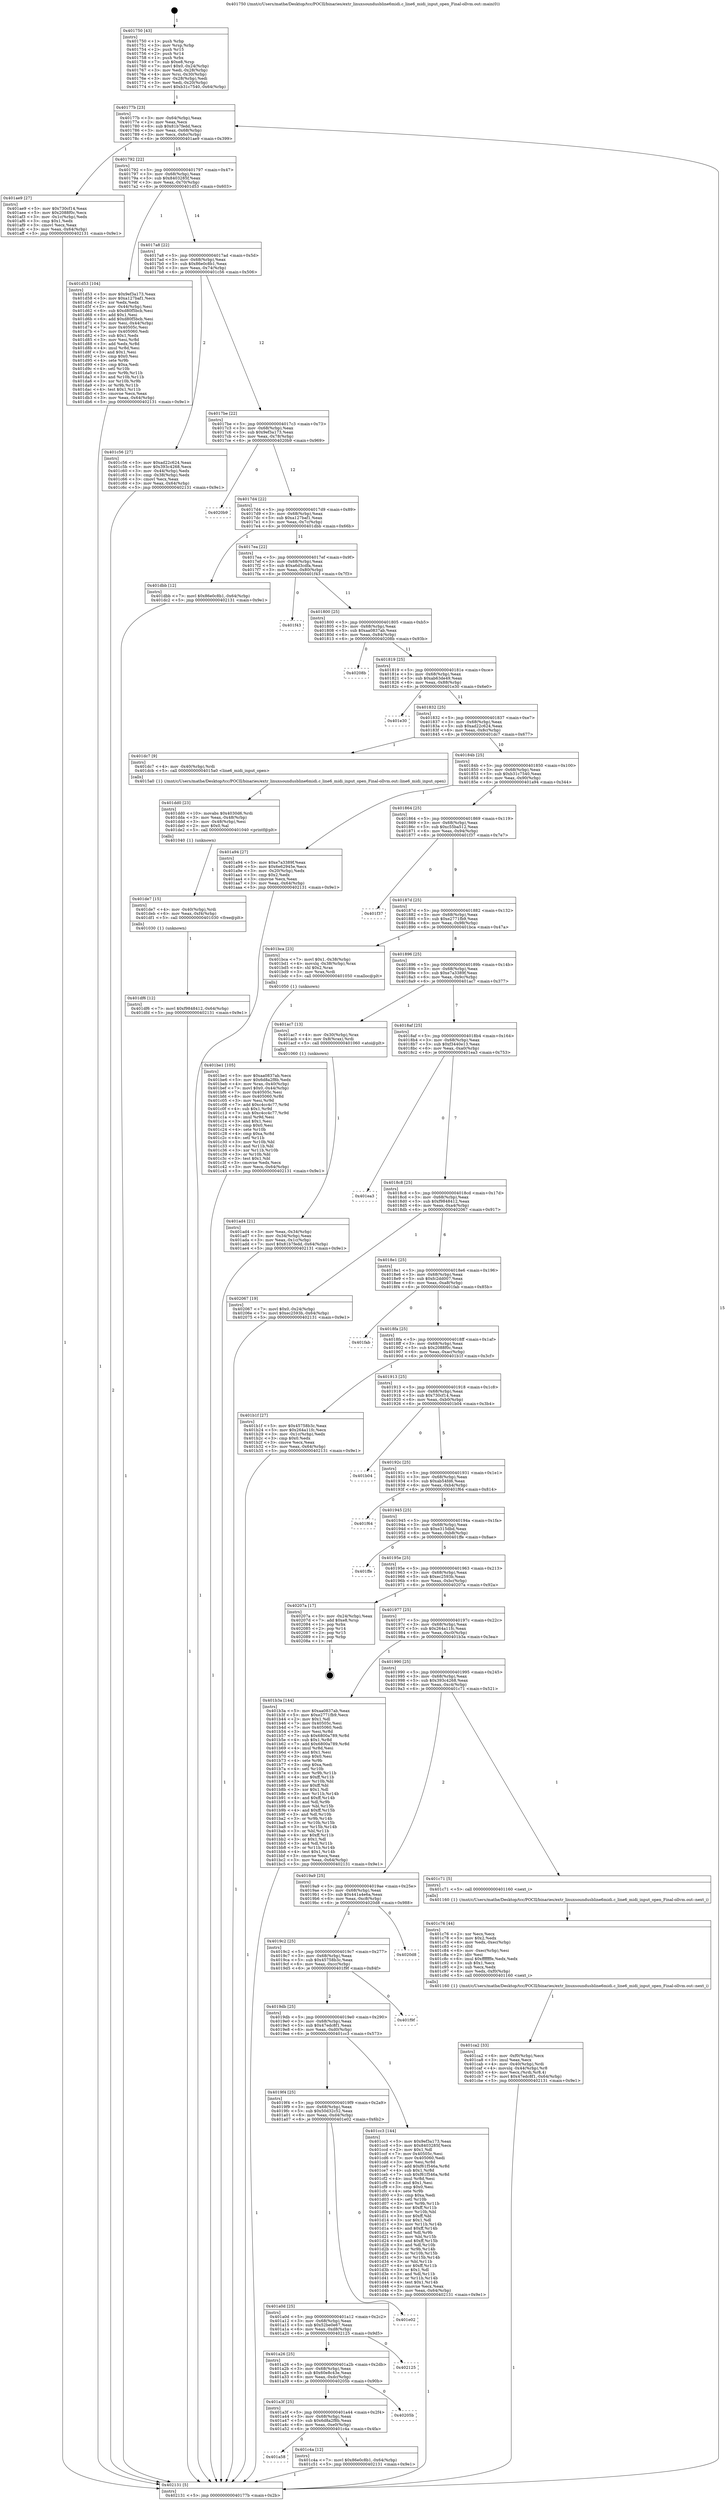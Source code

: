 digraph "0x401750" {
  label = "0x401750 (/mnt/c/Users/mathe/Desktop/tcc/POCII/binaries/extr_linuxsoundusbline6midi.c_line6_midi_input_open_Final-ollvm.out::main(0))"
  labelloc = "t"
  node[shape=record]

  Entry [label="",width=0.3,height=0.3,shape=circle,fillcolor=black,style=filled]
  "0x40177b" [label="{
     0x40177b [23]\l
     | [instrs]\l
     &nbsp;&nbsp;0x40177b \<+3\>: mov -0x64(%rbp),%eax\l
     &nbsp;&nbsp;0x40177e \<+2\>: mov %eax,%ecx\l
     &nbsp;&nbsp;0x401780 \<+6\>: sub $0x81b7fedd,%ecx\l
     &nbsp;&nbsp;0x401786 \<+3\>: mov %eax,-0x68(%rbp)\l
     &nbsp;&nbsp;0x401789 \<+3\>: mov %ecx,-0x6c(%rbp)\l
     &nbsp;&nbsp;0x40178c \<+6\>: je 0000000000401ae9 \<main+0x399\>\l
  }"]
  "0x401ae9" [label="{
     0x401ae9 [27]\l
     | [instrs]\l
     &nbsp;&nbsp;0x401ae9 \<+5\>: mov $0x730cf14,%eax\l
     &nbsp;&nbsp;0x401aee \<+5\>: mov $0x2088f0c,%ecx\l
     &nbsp;&nbsp;0x401af3 \<+3\>: mov -0x1c(%rbp),%edx\l
     &nbsp;&nbsp;0x401af6 \<+3\>: cmp $0x1,%edx\l
     &nbsp;&nbsp;0x401af9 \<+3\>: cmovl %ecx,%eax\l
     &nbsp;&nbsp;0x401afc \<+3\>: mov %eax,-0x64(%rbp)\l
     &nbsp;&nbsp;0x401aff \<+5\>: jmp 0000000000402131 \<main+0x9e1\>\l
  }"]
  "0x401792" [label="{
     0x401792 [22]\l
     | [instrs]\l
     &nbsp;&nbsp;0x401792 \<+5\>: jmp 0000000000401797 \<main+0x47\>\l
     &nbsp;&nbsp;0x401797 \<+3\>: mov -0x68(%rbp),%eax\l
     &nbsp;&nbsp;0x40179a \<+5\>: sub $0x8403285f,%eax\l
     &nbsp;&nbsp;0x40179f \<+3\>: mov %eax,-0x70(%rbp)\l
     &nbsp;&nbsp;0x4017a2 \<+6\>: je 0000000000401d53 \<main+0x603\>\l
  }"]
  Exit [label="",width=0.3,height=0.3,shape=circle,fillcolor=black,style=filled,peripheries=2]
  "0x401d53" [label="{
     0x401d53 [104]\l
     | [instrs]\l
     &nbsp;&nbsp;0x401d53 \<+5\>: mov $0x9ef3a173,%eax\l
     &nbsp;&nbsp;0x401d58 \<+5\>: mov $0xa127baf1,%ecx\l
     &nbsp;&nbsp;0x401d5d \<+2\>: xor %edx,%edx\l
     &nbsp;&nbsp;0x401d5f \<+3\>: mov -0x44(%rbp),%esi\l
     &nbsp;&nbsp;0x401d62 \<+6\>: sub $0xd80f5bcb,%esi\l
     &nbsp;&nbsp;0x401d68 \<+3\>: add $0x1,%esi\l
     &nbsp;&nbsp;0x401d6b \<+6\>: add $0xd80f5bcb,%esi\l
     &nbsp;&nbsp;0x401d71 \<+3\>: mov %esi,-0x44(%rbp)\l
     &nbsp;&nbsp;0x401d74 \<+7\>: mov 0x40505c,%esi\l
     &nbsp;&nbsp;0x401d7b \<+7\>: mov 0x405060,%edi\l
     &nbsp;&nbsp;0x401d82 \<+3\>: sub $0x1,%edx\l
     &nbsp;&nbsp;0x401d85 \<+3\>: mov %esi,%r8d\l
     &nbsp;&nbsp;0x401d88 \<+3\>: add %edx,%r8d\l
     &nbsp;&nbsp;0x401d8b \<+4\>: imul %r8d,%esi\l
     &nbsp;&nbsp;0x401d8f \<+3\>: and $0x1,%esi\l
     &nbsp;&nbsp;0x401d92 \<+3\>: cmp $0x0,%esi\l
     &nbsp;&nbsp;0x401d95 \<+4\>: sete %r9b\l
     &nbsp;&nbsp;0x401d99 \<+3\>: cmp $0xa,%edi\l
     &nbsp;&nbsp;0x401d9c \<+4\>: setl %r10b\l
     &nbsp;&nbsp;0x401da0 \<+3\>: mov %r9b,%r11b\l
     &nbsp;&nbsp;0x401da3 \<+3\>: and %r10b,%r11b\l
     &nbsp;&nbsp;0x401da6 \<+3\>: xor %r10b,%r9b\l
     &nbsp;&nbsp;0x401da9 \<+3\>: or %r9b,%r11b\l
     &nbsp;&nbsp;0x401dac \<+4\>: test $0x1,%r11b\l
     &nbsp;&nbsp;0x401db0 \<+3\>: cmovne %ecx,%eax\l
     &nbsp;&nbsp;0x401db3 \<+3\>: mov %eax,-0x64(%rbp)\l
     &nbsp;&nbsp;0x401db6 \<+5\>: jmp 0000000000402131 \<main+0x9e1\>\l
  }"]
  "0x4017a8" [label="{
     0x4017a8 [22]\l
     | [instrs]\l
     &nbsp;&nbsp;0x4017a8 \<+5\>: jmp 00000000004017ad \<main+0x5d\>\l
     &nbsp;&nbsp;0x4017ad \<+3\>: mov -0x68(%rbp),%eax\l
     &nbsp;&nbsp;0x4017b0 \<+5\>: sub $0x86e0c8b1,%eax\l
     &nbsp;&nbsp;0x4017b5 \<+3\>: mov %eax,-0x74(%rbp)\l
     &nbsp;&nbsp;0x4017b8 \<+6\>: je 0000000000401c56 \<main+0x506\>\l
  }"]
  "0x401df6" [label="{
     0x401df6 [12]\l
     | [instrs]\l
     &nbsp;&nbsp;0x401df6 \<+7\>: movl $0xf9848412,-0x64(%rbp)\l
     &nbsp;&nbsp;0x401dfd \<+5\>: jmp 0000000000402131 \<main+0x9e1\>\l
  }"]
  "0x401c56" [label="{
     0x401c56 [27]\l
     | [instrs]\l
     &nbsp;&nbsp;0x401c56 \<+5\>: mov $0xad22c624,%eax\l
     &nbsp;&nbsp;0x401c5b \<+5\>: mov $0x393c4268,%ecx\l
     &nbsp;&nbsp;0x401c60 \<+3\>: mov -0x44(%rbp),%edx\l
     &nbsp;&nbsp;0x401c63 \<+3\>: cmp -0x38(%rbp),%edx\l
     &nbsp;&nbsp;0x401c66 \<+3\>: cmovl %ecx,%eax\l
     &nbsp;&nbsp;0x401c69 \<+3\>: mov %eax,-0x64(%rbp)\l
     &nbsp;&nbsp;0x401c6c \<+5\>: jmp 0000000000402131 \<main+0x9e1\>\l
  }"]
  "0x4017be" [label="{
     0x4017be [22]\l
     | [instrs]\l
     &nbsp;&nbsp;0x4017be \<+5\>: jmp 00000000004017c3 \<main+0x73\>\l
     &nbsp;&nbsp;0x4017c3 \<+3\>: mov -0x68(%rbp),%eax\l
     &nbsp;&nbsp;0x4017c6 \<+5\>: sub $0x9ef3a173,%eax\l
     &nbsp;&nbsp;0x4017cb \<+3\>: mov %eax,-0x78(%rbp)\l
     &nbsp;&nbsp;0x4017ce \<+6\>: je 00000000004020b9 \<main+0x969\>\l
  }"]
  "0x401de7" [label="{
     0x401de7 [15]\l
     | [instrs]\l
     &nbsp;&nbsp;0x401de7 \<+4\>: mov -0x40(%rbp),%rdi\l
     &nbsp;&nbsp;0x401deb \<+6\>: mov %eax,-0xf4(%rbp)\l
     &nbsp;&nbsp;0x401df1 \<+5\>: call 0000000000401030 \<free@plt\>\l
     | [calls]\l
     &nbsp;&nbsp;0x401030 \{1\} (unknown)\l
  }"]
  "0x4020b9" [label="{
     0x4020b9\l
  }", style=dashed]
  "0x4017d4" [label="{
     0x4017d4 [22]\l
     | [instrs]\l
     &nbsp;&nbsp;0x4017d4 \<+5\>: jmp 00000000004017d9 \<main+0x89\>\l
     &nbsp;&nbsp;0x4017d9 \<+3\>: mov -0x68(%rbp),%eax\l
     &nbsp;&nbsp;0x4017dc \<+5\>: sub $0xa127baf1,%eax\l
     &nbsp;&nbsp;0x4017e1 \<+3\>: mov %eax,-0x7c(%rbp)\l
     &nbsp;&nbsp;0x4017e4 \<+6\>: je 0000000000401dbb \<main+0x66b\>\l
  }"]
  "0x401dd0" [label="{
     0x401dd0 [23]\l
     | [instrs]\l
     &nbsp;&nbsp;0x401dd0 \<+10\>: movabs $0x4030d6,%rdi\l
     &nbsp;&nbsp;0x401dda \<+3\>: mov %eax,-0x48(%rbp)\l
     &nbsp;&nbsp;0x401ddd \<+3\>: mov -0x48(%rbp),%esi\l
     &nbsp;&nbsp;0x401de0 \<+2\>: mov $0x0,%al\l
     &nbsp;&nbsp;0x401de2 \<+5\>: call 0000000000401040 \<printf@plt\>\l
     | [calls]\l
     &nbsp;&nbsp;0x401040 \{1\} (unknown)\l
  }"]
  "0x401dbb" [label="{
     0x401dbb [12]\l
     | [instrs]\l
     &nbsp;&nbsp;0x401dbb \<+7\>: movl $0x86e0c8b1,-0x64(%rbp)\l
     &nbsp;&nbsp;0x401dc2 \<+5\>: jmp 0000000000402131 \<main+0x9e1\>\l
  }"]
  "0x4017ea" [label="{
     0x4017ea [22]\l
     | [instrs]\l
     &nbsp;&nbsp;0x4017ea \<+5\>: jmp 00000000004017ef \<main+0x9f\>\l
     &nbsp;&nbsp;0x4017ef \<+3\>: mov -0x68(%rbp),%eax\l
     &nbsp;&nbsp;0x4017f2 \<+5\>: sub $0xa6d3cdfa,%eax\l
     &nbsp;&nbsp;0x4017f7 \<+3\>: mov %eax,-0x80(%rbp)\l
     &nbsp;&nbsp;0x4017fa \<+6\>: je 0000000000401f43 \<main+0x7f3\>\l
  }"]
  "0x401ca2" [label="{
     0x401ca2 [33]\l
     | [instrs]\l
     &nbsp;&nbsp;0x401ca2 \<+6\>: mov -0xf0(%rbp),%ecx\l
     &nbsp;&nbsp;0x401ca8 \<+3\>: imul %eax,%ecx\l
     &nbsp;&nbsp;0x401cab \<+4\>: mov -0x40(%rbp),%rdi\l
     &nbsp;&nbsp;0x401caf \<+4\>: movslq -0x44(%rbp),%r8\l
     &nbsp;&nbsp;0x401cb3 \<+4\>: mov %ecx,(%rdi,%r8,4)\l
     &nbsp;&nbsp;0x401cb7 \<+7\>: movl $0x47edc8f1,-0x64(%rbp)\l
     &nbsp;&nbsp;0x401cbe \<+5\>: jmp 0000000000402131 \<main+0x9e1\>\l
  }"]
  "0x401f43" [label="{
     0x401f43\l
  }", style=dashed]
  "0x401800" [label="{
     0x401800 [25]\l
     | [instrs]\l
     &nbsp;&nbsp;0x401800 \<+5\>: jmp 0000000000401805 \<main+0xb5\>\l
     &nbsp;&nbsp;0x401805 \<+3\>: mov -0x68(%rbp),%eax\l
     &nbsp;&nbsp;0x401808 \<+5\>: sub $0xaa0837ab,%eax\l
     &nbsp;&nbsp;0x40180d \<+6\>: mov %eax,-0x84(%rbp)\l
     &nbsp;&nbsp;0x401813 \<+6\>: je 000000000040208b \<main+0x93b\>\l
  }"]
  "0x401c76" [label="{
     0x401c76 [44]\l
     | [instrs]\l
     &nbsp;&nbsp;0x401c76 \<+2\>: xor %ecx,%ecx\l
     &nbsp;&nbsp;0x401c78 \<+5\>: mov $0x2,%edx\l
     &nbsp;&nbsp;0x401c7d \<+6\>: mov %edx,-0xec(%rbp)\l
     &nbsp;&nbsp;0x401c83 \<+1\>: cltd\l
     &nbsp;&nbsp;0x401c84 \<+6\>: mov -0xec(%rbp),%esi\l
     &nbsp;&nbsp;0x401c8a \<+2\>: idiv %esi\l
     &nbsp;&nbsp;0x401c8c \<+6\>: imul $0xfffffffe,%edx,%edx\l
     &nbsp;&nbsp;0x401c92 \<+3\>: sub $0x1,%ecx\l
     &nbsp;&nbsp;0x401c95 \<+2\>: sub %ecx,%edx\l
     &nbsp;&nbsp;0x401c97 \<+6\>: mov %edx,-0xf0(%rbp)\l
     &nbsp;&nbsp;0x401c9d \<+5\>: call 0000000000401160 \<next_i\>\l
     | [calls]\l
     &nbsp;&nbsp;0x401160 \{1\} (/mnt/c/Users/mathe/Desktop/tcc/POCII/binaries/extr_linuxsoundusbline6midi.c_line6_midi_input_open_Final-ollvm.out::next_i)\l
  }"]
  "0x40208b" [label="{
     0x40208b\l
  }", style=dashed]
  "0x401819" [label="{
     0x401819 [25]\l
     | [instrs]\l
     &nbsp;&nbsp;0x401819 \<+5\>: jmp 000000000040181e \<main+0xce\>\l
     &nbsp;&nbsp;0x40181e \<+3\>: mov -0x68(%rbp),%eax\l
     &nbsp;&nbsp;0x401821 \<+5\>: sub $0xab63de49,%eax\l
     &nbsp;&nbsp;0x401826 \<+6\>: mov %eax,-0x88(%rbp)\l
     &nbsp;&nbsp;0x40182c \<+6\>: je 0000000000401e30 \<main+0x6e0\>\l
  }"]
  "0x401a58" [label="{
     0x401a58\l
  }", style=dashed]
  "0x401e30" [label="{
     0x401e30\l
  }", style=dashed]
  "0x401832" [label="{
     0x401832 [25]\l
     | [instrs]\l
     &nbsp;&nbsp;0x401832 \<+5\>: jmp 0000000000401837 \<main+0xe7\>\l
     &nbsp;&nbsp;0x401837 \<+3\>: mov -0x68(%rbp),%eax\l
     &nbsp;&nbsp;0x40183a \<+5\>: sub $0xad22c624,%eax\l
     &nbsp;&nbsp;0x40183f \<+6\>: mov %eax,-0x8c(%rbp)\l
     &nbsp;&nbsp;0x401845 \<+6\>: je 0000000000401dc7 \<main+0x677\>\l
  }"]
  "0x401c4a" [label="{
     0x401c4a [12]\l
     | [instrs]\l
     &nbsp;&nbsp;0x401c4a \<+7\>: movl $0x86e0c8b1,-0x64(%rbp)\l
     &nbsp;&nbsp;0x401c51 \<+5\>: jmp 0000000000402131 \<main+0x9e1\>\l
  }"]
  "0x401dc7" [label="{
     0x401dc7 [9]\l
     | [instrs]\l
     &nbsp;&nbsp;0x401dc7 \<+4\>: mov -0x40(%rbp),%rdi\l
     &nbsp;&nbsp;0x401dcb \<+5\>: call 00000000004015a0 \<line6_midi_input_open\>\l
     | [calls]\l
     &nbsp;&nbsp;0x4015a0 \{1\} (/mnt/c/Users/mathe/Desktop/tcc/POCII/binaries/extr_linuxsoundusbline6midi.c_line6_midi_input_open_Final-ollvm.out::line6_midi_input_open)\l
  }"]
  "0x40184b" [label="{
     0x40184b [25]\l
     | [instrs]\l
     &nbsp;&nbsp;0x40184b \<+5\>: jmp 0000000000401850 \<main+0x100\>\l
     &nbsp;&nbsp;0x401850 \<+3\>: mov -0x68(%rbp),%eax\l
     &nbsp;&nbsp;0x401853 \<+5\>: sub $0xb31c7540,%eax\l
     &nbsp;&nbsp;0x401858 \<+6\>: mov %eax,-0x90(%rbp)\l
     &nbsp;&nbsp;0x40185e \<+6\>: je 0000000000401a94 \<main+0x344\>\l
  }"]
  "0x401a3f" [label="{
     0x401a3f [25]\l
     | [instrs]\l
     &nbsp;&nbsp;0x401a3f \<+5\>: jmp 0000000000401a44 \<main+0x2f4\>\l
     &nbsp;&nbsp;0x401a44 \<+3\>: mov -0x68(%rbp),%eax\l
     &nbsp;&nbsp;0x401a47 \<+5\>: sub $0x6d8a2f8b,%eax\l
     &nbsp;&nbsp;0x401a4c \<+6\>: mov %eax,-0xe0(%rbp)\l
     &nbsp;&nbsp;0x401a52 \<+6\>: je 0000000000401c4a \<main+0x4fa\>\l
  }"]
  "0x401a94" [label="{
     0x401a94 [27]\l
     | [instrs]\l
     &nbsp;&nbsp;0x401a94 \<+5\>: mov $0xe7a3389f,%eax\l
     &nbsp;&nbsp;0x401a99 \<+5\>: mov $0x6e62945e,%ecx\l
     &nbsp;&nbsp;0x401a9e \<+3\>: mov -0x20(%rbp),%edx\l
     &nbsp;&nbsp;0x401aa1 \<+3\>: cmp $0x2,%edx\l
     &nbsp;&nbsp;0x401aa4 \<+3\>: cmovne %ecx,%eax\l
     &nbsp;&nbsp;0x401aa7 \<+3\>: mov %eax,-0x64(%rbp)\l
     &nbsp;&nbsp;0x401aaa \<+5\>: jmp 0000000000402131 \<main+0x9e1\>\l
  }"]
  "0x401864" [label="{
     0x401864 [25]\l
     | [instrs]\l
     &nbsp;&nbsp;0x401864 \<+5\>: jmp 0000000000401869 \<main+0x119\>\l
     &nbsp;&nbsp;0x401869 \<+3\>: mov -0x68(%rbp),%eax\l
     &nbsp;&nbsp;0x40186c \<+5\>: sub $0xc55ba512,%eax\l
     &nbsp;&nbsp;0x401871 \<+6\>: mov %eax,-0x94(%rbp)\l
     &nbsp;&nbsp;0x401877 \<+6\>: je 0000000000401f37 \<main+0x7e7\>\l
  }"]
  "0x402131" [label="{
     0x402131 [5]\l
     | [instrs]\l
     &nbsp;&nbsp;0x402131 \<+5\>: jmp 000000000040177b \<main+0x2b\>\l
  }"]
  "0x401750" [label="{
     0x401750 [43]\l
     | [instrs]\l
     &nbsp;&nbsp;0x401750 \<+1\>: push %rbp\l
     &nbsp;&nbsp;0x401751 \<+3\>: mov %rsp,%rbp\l
     &nbsp;&nbsp;0x401754 \<+2\>: push %r15\l
     &nbsp;&nbsp;0x401756 \<+2\>: push %r14\l
     &nbsp;&nbsp;0x401758 \<+1\>: push %rbx\l
     &nbsp;&nbsp;0x401759 \<+7\>: sub $0xe8,%rsp\l
     &nbsp;&nbsp;0x401760 \<+7\>: movl $0x0,-0x24(%rbp)\l
     &nbsp;&nbsp;0x401767 \<+3\>: mov %edi,-0x28(%rbp)\l
     &nbsp;&nbsp;0x40176a \<+4\>: mov %rsi,-0x30(%rbp)\l
     &nbsp;&nbsp;0x40176e \<+3\>: mov -0x28(%rbp),%edi\l
     &nbsp;&nbsp;0x401771 \<+3\>: mov %edi,-0x20(%rbp)\l
     &nbsp;&nbsp;0x401774 \<+7\>: movl $0xb31c7540,-0x64(%rbp)\l
  }"]
  "0x40205b" [label="{
     0x40205b\l
  }", style=dashed]
  "0x401f37" [label="{
     0x401f37\l
  }", style=dashed]
  "0x40187d" [label="{
     0x40187d [25]\l
     | [instrs]\l
     &nbsp;&nbsp;0x40187d \<+5\>: jmp 0000000000401882 \<main+0x132\>\l
     &nbsp;&nbsp;0x401882 \<+3\>: mov -0x68(%rbp),%eax\l
     &nbsp;&nbsp;0x401885 \<+5\>: sub $0xe2771fb9,%eax\l
     &nbsp;&nbsp;0x40188a \<+6\>: mov %eax,-0x98(%rbp)\l
     &nbsp;&nbsp;0x401890 \<+6\>: je 0000000000401bca \<main+0x47a\>\l
  }"]
  "0x401a26" [label="{
     0x401a26 [25]\l
     | [instrs]\l
     &nbsp;&nbsp;0x401a26 \<+5\>: jmp 0000000000401a2b \<main+0x2db\>\l
     &nbsp;&nbsp;0x401a2b \<+3\>: mov -0x68(%rbp),%eax\l
     &nbsp;&nbsp;0x401a2e \<+5\>: sub $0x60e8c43e,%eax\l
     &nbsp;&nbsp;0x401a33 \<+6\>: mov %eax,-0xdc(%rbp)\l
     &nbsp;&nbsp;0x401a39 \<+6\>: je 000000000040205b \<main+0x90b\>\l
  }"]
  "0x401bca" [label="{
     0x401bca [23]\l
     | [instrs]\l
     &nbsp;&nbsp;0x401bca \<+7\>: movl $0x1,-0x38(%rbp)\l
     &nbsp;&nbsp;0x401bd1 \<+4\>: movslq -0x38(%rbp),%rax\l
     &nbsp;&nbsp;0x401bd5 \<+4\>: shl $0x2,%rax\l
     &nbsp;&nbsp;0x401bd9 \<+3\>: mov %rax,%rdi\l
     &nbsp;&nbsp;0x401bdc \<+5\>: call 0000000000401050 \<malloc@plt\>\l
     | [calls]\l
     &nbsp;&nbsp;0x401050 \{1\} (unknown)\l
  }"]
  "0x401896" [label="{
     0x401896 [25]\l
     | [instrs]\l
     &nbsp;&nbsp;0x401896 \<+5\>: jmp 000000000040189b \<main+0x14b\>\l
     &nbsp;&nbsp;0x40189b \<+3\>: mov -0x68(%rbp),%eax\l
     &nbsp;&nbsp;0x40189e \<+5\>: sub $0xe7a3389f,%eax\l
     &nbsp;&nbsp;0x4018a3 \<+6\>: mov %eax,-0x9c(%rbp)\l
     &nbsp;&nbsp;0x4018a9 \<+6\>: je 0000000000401ac7 \<main+0x377\>\l
  }"]
  "0x402125" [label="{
     0x402125\l
  }", style=dashed]
  "0x401ac7" [label="{
     0x401ac7 [13]\l
     | [instrs]\l
     &nbsp;&nbsp;0x401ac7 \<+4\>: mov -0x30(%rbp),%rax\l
     &nbsp;&nbsp;0x401acb \<+4\>: mov 0x8(%rax),%rdi\l
     &nbsp;&nbsp;0x401acf \<+5\>: call 0000000000401060 \<atoi@plt\>\l
     | [calls]\l
     &nbsp;&nbsp;0x401060 \{1\} (unknown)\l
  }"]
  "0x4018af" [label="{
     0x4018af [25]\l
     | [instrs]\l
     &nbsp;&nbsp;0x4018af \<+5\>: jmp 00000000004018b4 \<main+0x164\>\l
     &nbsp;&nbsp;0x4018b4 \<+3\>: mov -0x68(%rbp),%eax\l
     &nbsp;&nbsp;0x4018b7 \<+5\>: sub $0xf3440e13,%eax\l
     &nbsp;&nbsp;0x4018bc \<+6\>: mov %eax,-0xa0(%rbp)\l
     &nbsp;&nbsp;0x4018c2 \<+6\>: je 0000000000401ea3 \<main+0x753\>\l
  }"]
  "0x401ad4" [label="{
     0x401ad4 [21]\l
     | [instrs]\l
     &nbsp;&nbsp;0x401ad4 \<+3\>: mov %eax,-0x34(%rbp)\l
     &nbsp;&nbsp;0x401ad7 \<+3\>: mov -0x34(%rbp),%eax\l
     &nbsp;&nbsp;0x401ada \<+3\>: mov %eax,-0x1c(%rbp)\l
     &nbsp;&nbsp;0x401add \<+7\>: movl $0x81b7fedd,-0x64(%rbp)\l
     &nbsp;&nbsp;0x401ae4 \<+5\>: jmp 0000000000402131 \<main+0x9e1\>\l
  }"]
  "0x401a0d" [label="{
     0x401a0d [25]\l
     | [instrs]\l
     &nbsp;&nbsp;0x401a0d \<+5\>: jmp 0000000000401a12 \<main+0x2c2\>\l
     &nbsp;&nbsp;0x401a12 \<+3\>: mov -0x68(%rbp),%eax\l
     &nbsp;&nbsp;0x401a15 \<+5\>: sub $0x52be0e67,%eax\l
     &nbsp;&nbsp;0x401a1a \<+6\>: mov %eax,-0xd8(%rbp)\l
     &nbsp;&nbsp;0x401a20 \<+6\>: je 0000000000402125 \<main+0x9d5\>\l
  }"]
  "0x401ea3" [label="{
     0x401ea3\l
  }", style=dashed]
  "0x4018c8" [label="{
     0x4018c8 [25]\l
     | [instrs]\l
     &nbsp;&nbsp;0x4018c8 \<+5\>: jmp 00000000004018cd \<main+0x17d\>\l
     &nbsp;&nbsp;0x4018cd \<+3\>: mov -0x68(%rbp),%eax\l
     &nbsp;&nbsp;0x4018d0 \<+5\>: sub $0xf9848412,%eax\l
     &nbsp;&nbsp;0x4018d5 \<+6\>: mov %eax,-0xa4(%rbp)\l
     &nbsp;&nbsp;0x4018db \<+6\>: je 0000000000402067 \<main+0x917\>\l
  }"]
  "0x401e02" [label="{
     0x401e02\l
  }", style=dashed]
  "0x402067" [label="{
     0x402067 [19]\l
     | [instrs]\l
     &nbsp;&nbsp;0x402067 \<+7\>: movl $0x0,-0x24(%rbp)\l
     &nbsp;&nbsp;0x40206e \<+7\>: movl $0xec2593b,-0x64(%rbp)\l
     &nbsp;&nbsp;0x402075 \<+5\>: jmp 0000000000402131 \<main+0x9e1\>\l
  }"]
  "0x4018e1" [label="{
     0x4018e1 [25]\l
     | [instrs]\l
     &nbsp;&nbsp;0x4018e1 \<+5\>: jmp 00000000004018e6 \<main+0x196\>\l
     &nbsp;&nbsp;0x4018e6 \<+3\>: mov -0x68(%rbp),%eax\l
     &nbsp;&nbsp;0x4018e9 \<+5\>: sub $0xfc2dd007,%eax\l
     &nbsp;&nbsp;0x4018ee \<+6\>: mov %eax,-0xa8(%rbp)\l
     &nbsp;&nbsp;0x4018f4 \<+6\>: je 0000000000401fab \<main+0x85b\>\l
  }"]
  "0x4019f4" [label="{
     0x4019f4 [25]\l
     | [instrs]\l
     &nbsp;&nbsp;0x4019f4 \<+5\>: jmp 00000000004019f9 \<main+0x2a9\>\l
     &nbsp;&nbsp;0x4019f9 \<+3\>: mov -0x68(%rbp),%eax\l
     &nbsp;&nbsp;0x4019fc \<+5\>: sub $0x50d32c52,%eax\l
     &nbsp;&nbsp;0x401a01 \<+6\>: mov %eax,-0xd4(%rbp)\l
     &nbsp;&nbsp;0x401a07 \<+6\>: je 0000000000401e02 \<main+0x6b2\>\l
  }"]
  "0x401fab" [label="{
     0x401fab\l
  }", style=dashed]
  "0x4018fa" [label="{
     0x4018fa [25]\l
     | [instrs]\l
     &nbsp;&nbsp;0x4018fa \<+5\>: jmp 00000000004018ff \<main+0x1af\>\l
     &nbsp;&nbsp;0x4018ff \<+3\>: mov -0x68(%rbp),%eax\l
     &nbsp;&nbsp;0x401902 \<+5\>: sub $0x2088f0c,%eax\l
     &nbsp;&nbsp;0x401907 \<+6\>: mov %eax,-0xac(%rbp)\l
     &nbsp;&nbsp;0x40190d \<+6\>: je 0000000000401b1f \<main+0x3cf\>\l
  }"]
  "0x401cc3" [label="{
     0x401cc3 [144]\l
     | [instrs]\l
     &nbsp;&nbsp;0x401cc3 \<+5\>: mov $0x9ef3a173,%eax\l
     &nbsp;&nbsp;0x401cc8 \<+5\>: mov $0x8403285f,%ecx\l
     &nbsp;&nbsp;0x401ccd \<+2\>: mov $0x1,%dl\l
     &nbsp;&nbsp;0x401ccf \<+7\>: mov 0x40505c,%esi\l
     &nbsp;&nbsp;0x401cd6 \<+7\>: mov 0x405060,%edi\l
     &nbsp;&nbsp;0x401cdd \<+3\>: mov %esi,%r8d\l
     &nbsp;&nbsp;0x401ce0 \<+7\>: add $0xf61f546a,%r8d\l
     &nbsp;&nbsp;0x401ce7 \<+4\>: sub $0x1,%r8d\l
     &nbsp;&nbsp;0x401ceb \<+7\>: sub $0xf61f546a,%r8d\l
     &nbsp;&nbsp;0x401cf2 \<+4\>: imul %r8d,%esi\l
     &nbsp;&nbsp;0x401cf6 \<+3\>: and $0x1,%esi\l
     &nbsp;&nbsp;0x401cf9 \<+3\>: cmp $0x0,%esi\l
     &nbsp;&nbsp;0x401cfc \<+4\>: sete %r9b\l
     &nbsp;&nbsp;0x401d00 \<+3\>: cmp $0xa,%edi\l
     &nbsp;&nbsp;0x401d03 \<+4\>: setl %r10b\l
     &nbsp;&nbsp;0x401d07 \<+3\>: mov %r9b,%r11b\l
     &nbsp;&nbsp;0x401d0a \<+4\>: xor $0xff,%r11b\l
     &nbsp;&nbsp;0x401d0e \<+3\>: mov %r10b,%bl\l
     &nbsp;&nbsp;0x401d11 \<+3\>: xor $0xff,%bl\l
     &nbsp;&nbsp;0x401d14 \<+3\>: xor $0x1,%dl\l
     &nbsp;&nbsp;0x401d17 \<+3\>: mov %r11b,%r14b\l
     &nbsp;&nbsp;0x401d1a \<+4\>: and $0xff,%r14b\l
     &nbsp;&nbsp;0x401d1e \<+3\>: and %dl,%r9b\l
     &nbsp;&nbsp;0x401d21 \<+3\>: mov %bl,%r15b\l
     &nbsp;&nbsp;0x401d24 \<+4\>: and $0xff,%r15b\l
     &nbsp;&nbsp;0x401d28 \<+3\>: and %dl,%r10b\l
     &nbsp;&nbsp;0x401d2b \<+3\>: or %r9b,%r14b\l
     &nbsp;&nbsp;0x401d2e \<+3\>: or %r10b,%r15b\l
     &nbsp;&nbsp;0x401d31 \<+3\>: xor %r15b,%r14b\l
     &nbsp;&nbsp;0x401d34 \<+3\>: or %bl,%r11b\l
     &nbsp;&nbsp;0x401d37 \<+4\>: xor $0xff,%r11b\l
     &nbsp;&nbsp;0x401d3b \<+3\>: or $0x1,%dl\l
     &nbsp;&nbsp;0x401d3e \<+3\>: and %dl,%r11b\l
     &nbsp;&nbsp;0x401d41 \<+3\>: or %r11b,%r14b\l
     &nbsp;&nbsp;0x401d44 \<+4\>: test $0x1,%r14b\l
     &nbsp;&nbsp;0x401d48 \<+3\>: cmovne %ecx,%eax\l
     &nbsp;&nbsp;0x401d4b \<+3\>: mov %eax,-0x64(%rbp)\l
     &nbsp;&nbsp;0x401d4e \<+5\>: jmp 0000000000402131 \<main+0x9e1\>\l
  }"]
  "0x401b1f" [label="{
     0x401b1f [27]\l
     | [instrs]\l
     &nbsp;&nbsp;0x401b1f \<+5\>: mov $0x45758b3c,%eax\l
     &nbsp;&nbsp;0x401b24 \<+5\>: mov $0x264a11fc,%ecx\l
     &nbsp;&nbsp;0x401b29 \<+3\>: mov -0x1c(%rbp),%edx\l
     &nbsp;&nbsp;0x401b2c \<+3\>: cmp $0x0,%edx\l
     &nbsp;&nbsp;0x401b2f \<+3\>: cmove %ecx,%eax\l
     &nbsp;&nbsp;0x401b32 \<+3\>: mov %eax,-0x64(%rbp)\l
     &nbsp;&nbsp;0x401b35 \<+5\>: jmp 0000000000402131 \<main+0x9e1\>\l
  }"]
  "0x401913" [label="{
     0x401913 [25]\l
     | [instrs]\l
     &nbsp;&nbsp;0x401913 \<+5\>: jmp 0000000000401918 \<main+0x1c8\>\l
     &nbsp;&nbsp;0x401918 \<+3\>: mov -0x68(%rbp),%eax\l
     &nbsp;&nbsp;0x40191b \<+5\>: sub $0x730cf14,%eax\l
     &nbsp;&nbsp;0x401920 \<+6\>: mov %eax,-0xb0(%rbp)\l
     &nbsp;&nbsp;0x401926 \<+6\>: je 0000000000401b04 \<main+0x3b4\>\l
  }"]
  "0x4019db" [label="{
     0x4019db [25]\l
     | [instrs]\l
     &nbsp;&nbsp;0x4019db \<+5\>: jmp 00000000004019e0 \<main+0x290\>\l
     &nbsp;&nbsp;0x4019e0 \<+3\>: mov -0x68(%rbp),%eax\l
     &nbsp;&nbsp;0x4019e3 \<+5\>: sub $0x47edc8f1,%eax\l
     &nbsp;&nbsp;0x4019e8 \<+6\>: mov %eax,-0xd0(%rbp)\l
     &nbsp;&nbsp;0x4019ee \<+6\>: je 0000000000401cc3 \<main+0x573\>\l
  }"]
  "0x401b04" [label="{
     0x401b04\l
  }", style=dashed]
  "0x40192c" [label="{
     0x40192c [25]\l
     | [instrs]\l
     &nbsp;&nbsp;0x40192c \<+5\>: jmp 0000000000401931 \<main+0x1e1\>\l
     &nbsp;&nbsp;0x401931 \<+3\>: mov -0x68(%rbp),%eax\l
     &nbsp;&nbsp;0x401934 \<+5\>: sub $0xab54fd6,%eax\l
     &nbsp;&nbsp;0x401939 \<+6\>: mov %eax,-0xb4(%rbp)\l
     &nbsp;&nbsp;0x40193f \<+6\>: je 0000000000401f64 \<main+0x814\>\l
  }"]
  "0x401f9f" [label="{
     0x401f9f\l
  }", style=dashed]
  "0x401f64" [label="{
     0x401f64\l
  }", style=dashed]
  "0x401945" [label="{
     0x401945 [25]\l
     | [instrs]\l
     &nbsp;&nbsp;0x401945 \<+5\>: jmp 000000000040194a \<main+0x1fa\>\l
     &nbsp;&nbsp;0x40194a \<+3\>: mov -0x68(%rbp),%eax\l
     &nbsp;&nbsp;0x40194d \<+5\>: sub $0xe315dbd,%eax\l
     &nbsp;&nbsp;0x401952 \<+6\>: mov %eax,-0xb8(%rbp)\l
     &nbsp;&nbsp;0x401958 \<+6\>: je 0000000000401ffe \<main+0x8ae\>\l
  }"]
  "0x4019c2" [label="{
     0x4019c2 [25]\l
     | [instrs]\l
     &nbsp;&nbsp;0x4019c2 \<+5\>: jmp 00000000004019c7 \<main+0x277\>\l
     &nbsp;&nbsp;0x4019c7 \<+3\>: mov -0x68(%rbp),%eax\l
     &nbsp;&nbsp;0x4019ca \<+5\>: sub $0x45758b3c,%eax\l
     &nbsp;&nbsp;0x4019cf \<+6\>: mov %eax,-0xcc(%rbp)\l
     &nbsp;&nbsp;0x4019d5 \<+6\>: je 0000000000401f9f \<main+0x84f\>\l
  }"]
  "0x401ffe" [label="{
     0x401ffe\l
  }", style=dashed]
  "0x40195e" [label="{
     0x40195e [25]\l
     | [instrs]\l
     &nbsp;&nbsp;0x40195e \<+5\>: jmp 0000000000401963 \<main+0x213\>\l
     &nbsp;&nbsp;0x401963 \<+3\>: mov -0x68(%rbp),%eax\l
     &nbsp;&nbsp;0x401966 \<+5\>: sub $0xec2593b,%eax\l
     &nbsp;&nbsp;0x40196b \<+6\>: mov %eax,-0xbc(%rbp)\l
     &nbsp;&nbsp;0x401971 \<+6\>: je 000000000040207a \<main+0x92a\>\l
  }"]
  "0x4020d8" [label="{
     0x4020d8\l
  }", style=dashed]
  "0x40207a" [label="{
     0x40207a [17]\l
     | [instrs]\l
     &nbsp;&nbsp;0x40207a \<+3\>: mov -0x24(%rbp),%eax\l
     &nbsp;&nbsp;0x40207d \<+7\>: add $0xe8,%rsp\l
     &nbsp;&nbsp;0x402084 \<+1\>: pop %rbx\l
     &nbsp;&nbsp;0x402085 \<+2\>: pop %r14\l
     &nbsp;&nbsp;0x402087 \<+2\>: pop %r15\l
     &nbsp;&nbsp;0x402089 \<+1\>: pop %rbp\l
     &nbsp;&nbsp;0x40208a \<+1\>: ret\l
  }"]
  "0x401977" [label="{
     0x401977 [25]\l
     | [instrs]\l
     &nbsp;&nbsp;0x401977 \<+5\>: jmp 000000000040197c \<main+0x22c\>\l
     &nbsp;&nbsp;0x40197c \<+3\>: mov -0x68(%rbp),%eax\l
     &nbsp;&nbsp;0x40197f \<+5\>: sub $0x264a11fc,%eax\l
     &nbsp;&nbsp;0x401984 \<+6\>: mov %eax,-0xc0(%rbp)\l
     &nbsp;&nbsp;0x40198a \<+6\>: je 0000000000401b3a \<main+0x3ea\>\l
  }"]
  "0x4019a9" [label="{
     0x4019a9 [25]\l
     | [instrs]\l
     &nbsp;&nbsp;0x4019a9 \<+5\>: jmp 00000000004019ae \<main+0x25e\>\l
     &nbsp;&nbsp;0x4019ae \<+3\>: mov -0x68(%rbp),%eax\l
     &nbsp;&nbsp;0x4019b1 \<+5\>: sub $0x441a4e6a,%eax\l
     &nbsp;&nbsp;0x4019b6 \<+6\>: mov %eax,-0xc8(%rbp)\l
     &nbsp;&nbsp;0x4019bc \<+6\>: je 00000000004020d8 \<main+0x988\>\l
  }"]
  "0x401b3a" [label="{
     0x401b3a [144]\l
     | [instrs]\l
     &nbsp;&nbsp;0x401b3a \<+5\>: mov $0xaa0837ab,%eax\l
     &nbsp;&nbsp;0x401b3f \<+5\>: mov $0xe2771fb9,%ecx\l
     &nbsp;&nbsp;0x401b44 \<+2\>: mov $0x1,%dl\l
     &nbsp;&nbsp;0x401b46 \<+7\>: mov 0x40505c,%esi\l
     &nbsp;&nbsp;0x401b4d \<+7\>: mov 0x405060,%edi\l
     &nbsp;&nbsp;0x401b54 \<+3\>: mov %esi,%r8d\l
     &nbsp;&nbsp;0x401b57 \<+7\>: sub $0x6800a789,%r8d\l
     &nbsp;&nbsp;0x401b5e \<+4\>: sub $0x1,%r8d\l
     &nbsp;&nbsp;0x401b62 \<+7\>: add $0x6800a789,%r8d\l
     &nbsp;&nbsp;0x401b69 \<+4\>: imul %r8d,%esi\l
     &nbsp;&nbsp;0x401b6d \<+3\>: and $0x1,%esi\l
     &nbsp;&nbsp;0x401b70 \<+3\>: cmp $0x0,%esi\l
     &nbsp;&nbsp;0x401b73 \<+4\>: sete %r9b\l
     &nbsp;&nbsp;0x401b77 \<+3\>: cmp $0xa,%edi\l
     &nbsp;&nbsp;0x401b7a \<+4\>: setl %r10b\l
     &nbsp;&nbsp;0x401b7e \<+3\>: mov %r9b,%r11b\l
     &nbsp;&nbsp;0x401b81 \<+4\>: xor $0xff,%r11b\l
     &nbsp;&nbsp;0x401b85 \<+3\>: mov %r10b,%bl\l
     &nbsp;&nbsp;0x401b88 \<+3\>: xor $0xff,%bl\l
     &nbsp;&nbsp;0x401b8b \<+3\>: xor $0x1,%dl\l
     &nbsp;&nbsp;0x401b8e \<+3\>: mov %r11b,%r14b\l
     &nbsp;&nbsp;0x401b91 \<+4\>: and $0xff,%r14b\l
     &nbsp;&nbsp;0x401b95 \<+3\>: and %dl,%r9b\l
     &nbsp;&nbsp;0x401b98 \<+3\>: mov %bl,%r15b\l
     &nbsp;&nbsp;0x401b9b \<+4\>: and $0xff,%r15b\l
     &nbsp;&nbsp;0x401b9f \<+3\>: and %dl,%r10b\l
     &nbsp;&nbsp;0x401ba2 \<+3\>: or %r9b,%r14b\l
     &nbsp;&nbsp;0x401ba5 \<+3\>: or %r10b,%r15b\l
     &nbsp;&nbsp;0x401ba8 \<+3\>: xor %r15b,%r14b\l
     &nbsp;&nbsp;0x401bab \<+3\>: or %bl,%r11b\l
     &nbsp;&nbsp;0x401bae \<+4\>: xor $0xff,%r11b\l
     &nbsp;&nbsp;0x401bb2 \<+3\>: or $0x1,%dl\l
     &nbsp;&nbsp;0x401bb5 \<+3\>: and %dl,%r11b\l
     &nbsp;&nbsp;0x401bb8 \<+3\>: or %r11b,%r14b\l
     &nbsp;&nbsp;0x401bbb \<+4\>: test $0x1,%r14b\l
     &nbsp;&nbsp;0x401bbf \<+3\>: cmovne %ecx,%eax\l
     &nbsp;&nbsp;0x401bc2 \<+3\>: mov %eax,-0x64(%rbp)\l
     &nbsp;&nbsp;0x401bc5 \<+5\>: jmp 0000000000402131 \<main+0x9e1\>\l
  }"]
  "0x401990" [label="{
     0x401990 [25]\l
     | [instrs]\l
     &nbsp;&nbsp;0x401990 \<+5\>: jmp 0000000000401995 \<main+0x245\>\l
     &nbsp;&nbsp;0x401995 \<+3\>: mov -0x68(%rbp),%eax\l
     &nbsp;&nbsp;0x401998 \<+5\>: sub $0x393c4268,%eax\l
     &nbsp;&nbsp;0x40199d \<+6\>: mov %eax,-0xc4(%rbp)\l
     &nbsp;&nbsp;0x4019a3 \<+6\>: je 0000000000401c71 \<main+0x521\>\l
  }"]
  "0x401be1" [label="{
     0x401be1 [105]\l
     | [instrs]\l
     &nbsp;&nbsp;0x401be1 \<+5\>: mov $0xaa0837ab,%ecx\l
     &nbsp;&nbsp;0x401be6 \<+5\>: mov $0x6d8a2f8b,%edx\l
     &nbsp;&nbsp;0x401beb \<+4\>: mov %rax,-0x40(%rbp)\l
     &nbsp;&nbsp;0x401bef \<+7\>: movl $0x0,-0x44(%rbp)\l
     &nbsp;&nbsp;0x401bf6 \<+7\>: mov 0x40505c,%esi\l
     &nbsp;&nbsp;0x401bfd \<+8\>: mov 0x405060,%r8d\l
     &nbsp;&nbsp;0x401c05 \<+3\>: mov %esi,%r9d\l
     &nbsp;&nbsp;0x401c08 \<+7\>: add $0xc4cc4c77,%r9d\l
     &nbsp;&nbsp;0x401c0f \<+4\>: sub $0x1,%r9d\l
     &nbsp;&nbsp;0x401c13 \<+7\>: sub $0xc4cc4c77,%r9d\l
     &nbsp;&nbsp;0x401c1a \<+4\>: imul %r9d,%esi\l
     &nbsp;&nbsp;0x401c1e \<+3\>: and $0x1,%esi\l
     &nbsp;&nbsp;0x401c21 \<+3\>: cmp $0x0,%esi\l
     &nbsp;&nbsp;0x401c24 \<+4\>: sete %r10b\l
     &nbsp;&nbsp;0x401c28 \<+4\>: cmp $0xa,%r8d\l
     &nbsp;&nbsp;0x401c2c \<+4\>: setl %r11b\l
     &nbsp;&nbsp;0x401c30 \<+3\>: mov %r10b,%bl\l
     &nbsp;&nbsp;0x401c33 \<+3\>: and %r11b,%bl\l
     &nbsp;&nbsp;0x401c36 \<+3\>: xor %r11b,%r10b\l
     &nbsp;&nbsp;0x401c39 \<+3\>: or %r10b,%bl\l
     &nbsp;&nbsp;0x401c3c \<+3\>: test $0x1,%bl\l
     &nbsp;&nbsp;0x401c3f \<+3\>: cmovne %edx,%ecx\l
     &nbsp;&nbsp;0x401c42 \<+3\>: mov %ecx,-0x64(%rbp)\l
     &nbsp;&nbsp;0x401c45 \<+5\>: jmp 0000000000402131 \<main+0x9e1\>\l
  }"]
  "0x401c71" [label="{
     0x401c71 [5]\l
     | [instrs]\l
     &nbsp;&nbsp;0x401c71 \<+5\>: call 0000000000401160 \<next_i\>\l
     | [calls]\l
     &nbsp;&nbsp;0x401160 \{1\} (/mnt/c/Users/mathe/Desktop/tcc/POCII/binaries/extr_linuxsoundusbline6midi.c_line6_midi_input_open_Final-ollvm.out::next_i)\l
  }"]
  Entry -> "0x401750" [label=" 1"]
  "0x40177b" -> "0x401ae9" [label=" 1"]
  "0x40177b" -> "0x401792" [label=" 15"]
  "0x40207a" -> Exit [label=" 1"]
  "0x401792" -> "0x401d53" [label=" 1"]
  "0x401792" -> "0x4017a8" [label=" 14"]
  "0x402067" -> "0x402131" [label=" 1"]
  "0x4017a8" -> "0x401c56" [label=" 2"]
  "0x4017a8" -> "0x4017be" [label=" 12"]
  "0x401df6" -> "0x402131" [label=" 1"]
  "0x4017be" -> "0x4020b9" [label=" 0"]
  "0x4017be" -> "0x4017d4" [label=" 12"]
  "0x401de7" -> "0x401df6" [label=" 1"]
  "0x4017d4" -> "0x401dbb" [label=" 1"]
  "0x4017d4" -> "0x4017ea" [label=" 11"]
  "0x401dd0" -> "0x401de7" [label=" 1"]
  "0x4017ea" -> "0x401f43" [label=" 0"]
  "0x4017ea" -> "0x401800" [label=" 11"]
  "0x401dc7" -> "0x401dd0" [label=" 1"]
  "0x401800" -> "0x40208b" [label=" 0"]
  "0x401800" -> "0x401819" [label=" 11"]
  "0x401dbb" -> "0x402131" [label=" 1"]
  "0x401819" -> "0x401e30" [label=" 0"]
  "0x401819" -> "0x401832" [label=" 11"]
  "0x401d53" -> "0x402131" [label=" 1"]
  "0x401832" -> "0x401dc7" [label=" 1"]
  "0x401832" -> "0x40184b" [label=" 10"]
  "0x401cc3" -> "0x402131" [label=" 1"]
  "0x40184b" -> "0x401a94" [label=" 1"]
  "0x40184b" -> "0x401864" [label=" 9"]
  "0x401a94" -> "0x402131" [label=" 1"]
  "0x401750" -> "0x40177b" [label=" 1"]
  "0x402131" -> "0x40177b" [label=" 15"]
  "0x401c76" -> "0x401ca2" [label=" 1"]
  "0x401864" -> "0x401f37" [label=" 0"]
  "0x401864" -> "0x40187d" [label=" 9"]
  "0x401c71" -> "0x401c76" [label=" 1"]
  "0x40187d" -> "0x401bca" [label=" 1"]
  "0x40187d" -> "0x401896" [label=" 8"]
  "0x401c4a" -> "0x402131" [label=" 1"]
  "0x401896" -> "0x401ac7" [label=" 1"]
  "0x401896" -> "0x4018af" [label=" 7"]
  "0x401ac7" -> "0x401ad4" [label=" 1"]
  "0x401ad4" -> "0x402131" [label=" 1"]
  "0x401ae9" -> "0x402131" [label=" 1"]
  "0x401a3f" -> "0x401a58" [label=" 0"]
  "0x4018af" -> "0x401ea3" [label=" 0"]
  "0x4018af" -> "0x4018c8" [label=" 7"]
  "0x401ca2" -> "0x402131" [label=" 1"]
  "0x4018c8" -> "0x402067" [label=" 1"]
  "0x4018c8" -> "0x4018e1" [label=" 6"]
  "0x401a26" -> "0x401a3f" [label=" 1"]
  "0x4018e1" -> "0x401fab" [label=" 0"]
  "0x4018e1" -> "0x4018fa" [label=" 6"]
  "0x401c56" -> "0x402131" [label=" 2"]
  "0x4018fa" -> "0x401b1f" [label=" 1"]
  "0x4018fa" -> "0x401913" [label=" 5"]
  "0x401b1f" -> "0x402131" [label=" 1"]
  "0x401a0d" -> "0x401a26" [label=" 1"]
  "0x401913" -> "0x401b04" [label=" 0"]
  "0x401913" -> "0x40192c" [label=" 5"]
  "0x401a3f" -> "0x401c4a" [label=" 1"]
  "0x40192c" -> "0x401f64" [label=" 0"]
  "0x40192c" -> "0x401945" [label=" 5"]
  "0x4019f4" -> "0x401a0d" [label=" 1"]
  "0x401945" -> "0x401ffe" [label=" 0"]
  "0x401945" -> "0x40195e" [label=" 5"]
  "0x401a26" -> "0x40205b" [label=" 0"]
  "0x40195e" -> "0x40207a" [label=" 1"]
  "0x40195e" -> "0x401977" [label=" 4"]
  "0x4019db" -> "0x4019f4" [label=" 1"]
  "0x401977" -> "0x401b3a" [label=" 1"]
  "0x401977" -> "0x401990" [label=" 3"]
  "0x401b3a" -> "0x402131" [label=" 1"]
  "0x401bca" -> "0x401be1" [label=" 1"]
  "0x401be1" -> "0x402131" [label=" 1"]
  "0x401a0d" -> "0x402125" [label=" 0"]
  "0x401990" -> "0x401c71" [label=" 1"]
  "0x401990" -> "0x4019a9" [label=" 2"]
  "0x4019db" -> "0x401cc3" [label=" 1"]
  "0x4019a9" -> "0x4020d8" [label=" 0"]
  "0x4019a9" -> "0x4019c2" [label=" 2"]
  "0x4019f4" -> "0x401e02" [label=" 0"]
  "0x4019c2" -> "0x401f9f" [label=" 0"]
  "0x4019c2" -> "0x4019db" [label=" 2"]
}

